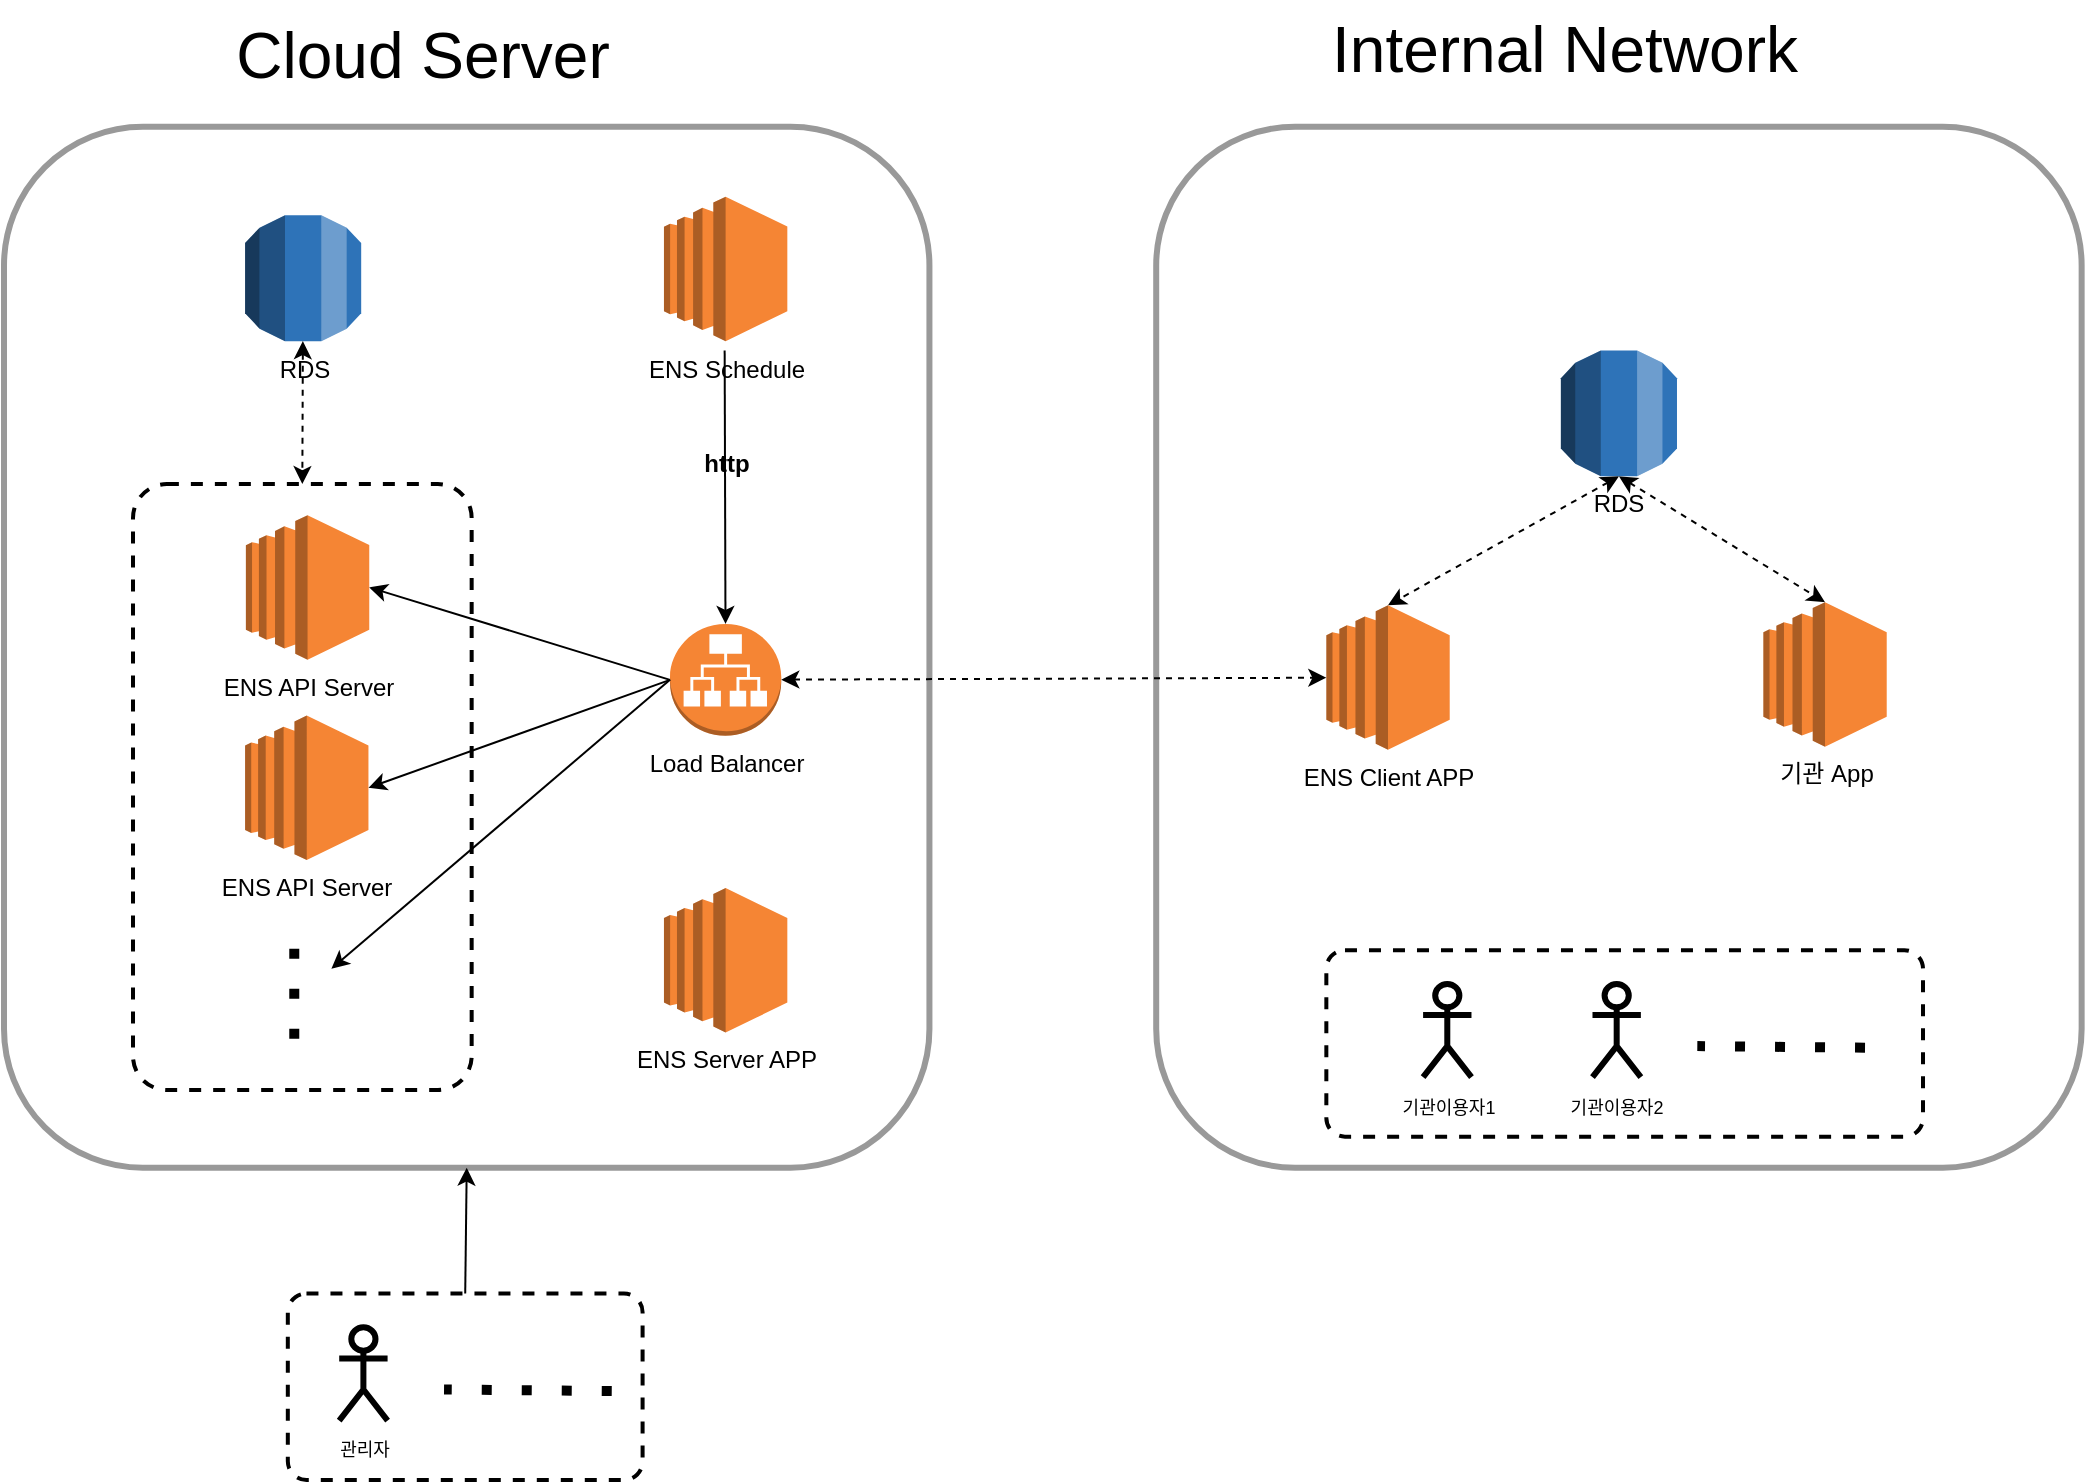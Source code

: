 <mxfile version="20.2.8" type="github" pages="2">
  <diagram id="WI9T0HZ2pTsCkuznbFz-" name="Cloud Server Architecture">
    <mxGraphModel dx="1824" dy="2753" grid="1" gridSize="10" guides="1" tooltips="1" connect="1" arrows="1" fold="1" page="1" pageScale="1" pageWidth="1169" pageHeight="827" math="0" shadow="0">
      <root>
        <mxCell id="0" />
        <mxCell id="1" parent="0" />
        <mxCell id="UxweI9CZ7ki0fJo2VMlg-2" value="" style="group" vertex="1" connectable="0" parent="1">
          <mxGeometry x="65" y="-1600" width="1038.82" height="740" as="geometry" />
        </mxCell>
        <mxCell id="MWuOinmSYjJ5tBn27S7f-32" value="" style="rounded=1;whiteSpace=wrap;html=1;strokeWidth=3;fillColor=none;strokeColor=#999999;perimeterSpacing=0;" parent="UxweI9CZ7ki0fJo2VMlg-2" vertex="1">
          <mxGeometry x="576.105" y="63.357" width="462.715" height="520.494" as="geometry" />
        </mxCell>
        <mxCell id="MWuOinmSYjJ5tBn27S7f-50" value="" style="rounded=1;fillColor=none;gradientColor=none;arcSize=10;dashed=1;strokeColor=default;strokeWidth=2;fontFamily=Helvetica;fontSize=12;fontColor=default;html=1;perimeterSpacing=0;" parent="UxweI9CZ7ki0fJo2VMlg-2" vertex="1">
          <mxGeometry x="661.171" y="475.092" width="298.333" height="93.223" as="geometry" />
        </mxCell>
        <mxCell id="MWuOinmSYjJ5tBn27S7f-3" value="" style="rounded=1;whiteSpace=wrap;html=1;strokeWidth=3;fillColor=none;strokeColor=#999999;perimeterSpacing=0;" parent="UxweI9CZ7ki0fJo2VMlg-2" vertex="1">
          <mxGeometry y="63.357" width="462.715" height="520.494" as="geometry" />
        </mxCell>
        <mxCell id="MWuOinmSYjJ5tBn27S7f-12" value="" style="rounded=1;fillColor=none;gradientColor=none;arcSize=10;dashed=1;strokeColor=default;strokeWidth=2;fontFamily=Helvetica;fontSize=12;fontColor=default;html=1;perimeterSpacing=0;" parent="UxweI9CZ7ki0fJo2VMlg-2" vertex="1">
          <mxGeometry x="64.504" y="242.035" width="169.324" height="302.974" as="geometry" />
        </mxCell>
        <mxCell id="MWuOinmSYjJ5tBn27S7f-15" value="기관 App" style="outlineConnect=0;dashed=0;verticalLabelPosition=bottom;verticalAlign=top;align=center;html=1;shape=mxgraph.aws3.ec2;fillColor=#F58534;gradientColor=none;rounded=1;strokeColor=default;strokeWidth=3;fontFamily=Helvetica;fontSize=12;fontColor=default;" parent="UxweI9CZ7ki0fJo2VMlg-2" vertex="1">
          <mxGeometry x="879.679" y="301.076" width="61.682" height="72.248" as="geometry" />
        </mxCell>
        <mxCell id="MWuOinmSYjJ5tBn27S7f-24" value="RDS" style="outlineConnect=0;dashed=0;verticalLabelPosition=bottom;verticalAlign=top;align=center;html=1;shape=mxgraph.aws3.rds;fillColor=#2E73B8;gradientColor=none;rounded=1;strokeColor=default;strokeWidth=3;fontFamily=Helvetica;fontSize=12;fontColor=default;" parent="UxweI9CZ7ki0fJo2VMlg-2" vertex="1">
          <mxGeometry x="120.543" y="107.638" width="58.054" height="62.925" as="geometry" />
        </mxCell>
        <mxCell id="MWuOinmSYjJ5tBn27S7f-28" value="" style="endArrow=classic;startArrow=classic;html=1;rounded=0;strokeWidth=1;fontFamily=Helvetica;fontSize=12;fontColor=default;strokeColor=default;dashed=1;entryX=0.5;entryY=0;entryDx=0;entryDy=0;" parent="UxweI9CZ7ki0fJo2VMlg-2" source="MWuOinmSYjJ5tBn27S7f-24" target="MWuOinmSYjJ5tBn27S7f-12" edge="1">
          <mxGeometry width="50" height="50" relative="1" as="geometry">
            <mxPoint x="143.522" y="172.117" as="sourcePoint" />
            <mxPoint x="154.206" y="73.457" as="targetPoint" />
          </mxGeometry>
        </mxCell>
        <mxCell id="MWuOinmSYjJ5tBn27S7f-29" value="" style="endArrow=none;startArrow=classic;html=1;rounded=0;strokeWidth=1;fontFamily=Helvetica;fontSize=12;fontColor=default;verticalAlign=middle;startFill=1;endFill=0;" parent="UxweI9CZ7ki0fJo2VMlg-2" source="MWuOinmSYjJ5tBn27S7f-16" edge="1">
          <mxGeometry width="50" height="50" relative="1" as="geometry">
            <mxPoint x="213.873" y="116.961" as="sourcePoint" />
            <mxPoint x="360.326" y="175.225" as="targetPoint" />
          </mxGeometry>
        </mxCell>
        <mxCell id="MWuOinmSYjJ5tBn27S7f-55" value="&lt;font style=&quot;font-size: 12px;&quot;&gt;http&lt;/font&gt;" style="edgeLabel;html=1;align=center;verticalAlign=middle;resizable=0;points=[];fontSize=32;fontFamily=Helvetica;fontColor=default;labelBackgroundColor=none;fontStyle=1" parent="MWuOinmSYjJ5tBn27S7f-29" vertex="1" connectable="0">
          <mxGeometry x="0.269" relative="1" as="geometry">
            <mxPoint as="offset" />
          </mxGeometry>
        </mxCell>
        <mxCell id="MWuOinmSYjJ5tBn27S7f-33" value="ENS Client APP" style="outlineConnect=0;dashed=0;verticalLabelPosition=bottom;verticalAlign=top;align=center;html=1;shape=mxgraph.aws3.ec2;fillColor=#F58534;gradientColor=none;rounded=1;strokeColor=default;strokeWidth=3;fontFamily=Helvetica;fontSize=12;fontColor=default;" parent="UxweI9CZ7ki0fJo2VMlg-2" vertex="1">
          <mxGeometry x="661.171" y="302.629" width="61.682" height="72.248" as="geometry" />
        </mxCell>
        <mxCell id="MWuOinmSYjJ5tBn27S7f-34" value="RDS" style="outlineConnect=0;dashed=0;verticalLabelPosition=bottom;verticalAlign=top;align=center;html=1;shape=mxgraph.aws3.rds;fillColor=#2E73B8;gradientColor=none;rounded=1;strokeColor=default;strokeWidth=3;fontFamily=Helvetica;fontSize=12;fontColor=default;" parent="UxweI9CZ7ki0fJo2VMlg-2" vertex="1">
          <mxGeometry x="778.44" y="175.225" width="58.054" height="62.925" as="geometry" />
        </mxCell>
        <mxCell id="MWuOinmSYjJ5tBn27S7f-38" value="" style="endArrow=classic;startArrow=classic;html=1;rounded=0;dashed=1;strokeColor=default;strokeWidth=1;fontFamily=Helvetica;fontSize=12;fontColor=default;exitX=0.5;exitY=1;exitDx=0;exitDy=0;exitPerimeter=0;entryX=0.5;entryY=0;entryDx=0;entryDy=0;entryPerimeter=0;" parent="UxweI9CZ7ki0fJo2VMlg-2" source="MWuOinmSYjJ5tBn27S7f-34" target="MWuOinmSYjJ5tBn27S7f-33" edge="1">
          <mxGeometry width="50" height="50" relative="1" as="geometry">
            <mxPoint x="604.729" y="366.332" as="sourcePoint" />
            <mxPoint x="645.045" y="327.489" as="targetPoint" />
          </mxGeometry>
        </mxCell>
        <mxCell id="MWuOinmSYjJ5tBn27S7f-39" value="" style="endArrow=classic;startArrow=classic;html=1;rounded=0;dashed=1;strokeColor=default;strokeWidth=1;fontFamily=Helvetica;fontSize=12;fontColor=default;entryX=0.5;entryY=0;entryDx=0;entryDy=0;entryPerimeter=0;exitX=0.5;exitY=1;exitDx=0;exitDy=0;exitPerimeter=0;" parent="UxweI9CZ7ki0fJo2VMlg-2" source="MWuOinmSYjJ5tBn27S7f-34" target="MWuOinmSYjJ5tBn27S7f-15" edge="1">
          <mxGeometry width="50" height="50" relative="1" as="geometry">
            <mxPoint x="604.729" y="366.332" as="sourcePoint" />
            <mxPoint x="645.045" y="327.489" as="targetPoint" />
          </mxGeometry>
        </mxCell>
        <mxCell id="MWuOinmSYjJ5tBn27S7f-8" value="ENS API Server" style="outlineConnect=0;dashed=0;verticalLabelPosition=bottom;verticalAlign=top;align=center;html=1;shape=mxgraph.aws3.ec2;fillColor=#F58534;gradientColor=none;rounded=1;strokeColor=default;strokeWidth=3;fontFamily=Helvetica;fontSize=12;fontColor=default;" parent="UxweI9CZ7ki0fJo2VMlg-2" vertex="1">
          <mxGeometry x="120.543" y="357.786" width="61.682" height="72.248" as="geometry" />
        </mxCell>
        <mxCell id="MWuOinmSYjJ5tBn27S7f-9" value="ENS API Server" style="outlineConnect=0;dashed=0;verticalLabelPosition=bottom;verticalAlign=top;align=center;html=1;shape=mxgraph.aws3.ec2;fillColor=#F58534;gradientColor=none;rounded=1;strokeColor=default;strokeWidth=3;fontFamily=Helvetica;fontSize=12;fontColor=default;" parent="UxweI9CZ7ki0fJo2VMlg-2" vertex="1">
          <mxGeometry x="120.946" y="257.572" width="61.682" height="72.248" as="geometry" />
        </mxCell>
        <mxCell id="MWuOinmSYjJ5tBn27S7f-16" value="Load Balancer" style="outlineConnect=0;dashed=0;verticalLabelPosition=bottom;verticalAlign=top;align=center;html=1;shape=mxgraph.aws3.application_load_balancer;fillColor=#F58534;gradientColor=none;rounded=1;strokeColor=default;strokeWidth=3;fontFamily=Helvetica;fontSize=12;fontColor=default;" parent="UxweI9CZ7ki0fJo2VMlg-2" vertex="1">
          <mxGeometry x="333.004" y="311.952" width="55.635" height="55.934" as="geometry" />
        </mxCell>
        <mxCell id="MWuOinmSYjJ5tBn27S7f-22" value="" style="endArrow=classic;html=1;rounded=0;strokeWidth=1;fontFamily=Helvetica;fontSize=12;fontColor=default;entryX=1;entryY=0.5;entryDx=0;entryDy=0;entryPerimeter=0;exitX=0;exitY=0.5;exitDx=0;exitDy=0;exitPerimeter=0;" parent="UxweI9CZ7ki0fJo2VMlg-2" source="MWuOinmSYjJ5tBn27S7f-16" target="MWuOinmSYjJ5tBn27S7f-9" edge="1">
          <mxGeometry width="50" height="50" relative="1" as="geometry">
            <mxPoint x="314.459" y="467.323" as="sourcePoint" />
            <mxPoint x="354.774" y="428.48" as="targetPoint" />
          </mxGeometry>
        </mxCell>
        <mxCell id="MWuOinmSYjJ5tBn27S7f-23" value="" style="endArrow=classic;html=1;rounded=0;strokeWidth=1;fontFamily=Helvetica;fontSize=12;fontColor=default;entryX=1;entryY=0.5;entryDx=0;entryDy=0;entryPerimeter=0;exitX=0;exitY=0.5;exitDx=0;exitDy=0;exitPerimeter=0;" parent="UxweI9CZ7ki0fJo2VMlg-2" source="MWuOinmSYjJ5tBn27S7f-16" target="MWuOinmSYjJ5tBn27S7f-8" edge="1">
          <mxGeometry width="50" height="50" relative="1" as="geometry">
            <mxPoint x="314.459" y="467.323" as="sourcePoint" />
            <mxPoint x="354.774" y="428.48" as="targetPoint" />
          </mxGeometry>
        </mxCell>
        <mxCell id="MWuOinmSYjJ5tBn27S7f-43" value="" style="endArrow=none;dashed=1;html=1;dashPattern=1 3;strokeWidth=5;rounded=0;strokeColor=default;fontFamily=Helvetica;fontSize=12;fontColor=default;" parent="UxweI9CZ7ki0fJo2VMlg-2" edge="1">
          <mxGeometry width="50" height="50" relative="1" as="geometry">
            <mxPoint x="145.135" y="474.315" as="sourcePoint" />
            <mxPoint x="145.135" y="528.695" as="targetPoint" />
          </mxGeometry>
        </mxCell>
        <mxCell id="MWuOinmSYjJ5tBn27S7f-44" value="" style="endArrow=classic;html=1;rounded=0;strokeWidth=1;fontFamily=Helvetica;fontSize=12;fontColor=default;exitX=0;exitY=0.5;exitDx=0;exitDy=0;exitPerimeter=0;" parent="UxweI9CZ7ki0fJo2VMlg-2" source="MWuOinmSYjJ5tBn27S7f-16" edge="1">
          <mxGeometry width="50" height="50" relative="1" as="geometry">
            <mxPoint x="343.486" y="333.704" as="sourcePoint" />
            <mxPoint x="163.68" y="484.414" as="targetPoint" />
          </mxGeometry>
        </mxCell>
        <mxCell id="MWuOinmSYjJ5tBn27S7f-45" value="ENS Server APP" style="outlineConnect=0;dashed=0;verticalLabelPosition=bottom;verticalAlign=top;align=center;html=1;shape=mxgraph.aws3.ec2;fillColor=#F58534;gradientColor=none;rounded=1;strokeColor=default;strokeWidth=3;fontFamily=Helvetica;fontSize=12;fontColor=default;" parent="UxweI9CZ7ki0fJo2VMlg-2" vertex="1">
          <mxGeometry x="329.981" y="444.017" width="61.682" height="72.248" as="geometry" />
        </mxCell>
        <mxCell id="MWuOinmSYjJ5tBn27S7f-48" value="" style="endArrow=classic;startArrow=classic;html=1;rounded=0;dashed=1;strokeColor=default;strokeWidth=1;fontFamily=Helvetica;fontSize=12;fontColor=default;" parent="UxweI9CZ7ki0fJo2VMlg-2" source="MWuOinmSYjJ5tBn27S7f-16" target="MWuOinmSYjJ5tBn27S7f-33" edge="1">
          <mxGeometry width="50" height="50" relative="1" as="geometry">
            <mxPoint x="604.729" y="366.332" as="sourcePoint" />
            <mxPoint x="645.045" y="327.489" as="targetPoint" />
          </mxGeometry>
        </mxCell>
        <mxCell id="MWuOinmSYjJ5tBn27S7f-49" value="&lt;font style=&quot;font-size: 9px;&quot;&gt;기관이용자1&lt;/font&gt;" style="shape=umlActor;verticalLabelPosition=bottom;verticalAlign=top;html=1;outlineConnect=0;rounded=1;strokeColor=default;strokeWidth=3;fontFamily=Helvetica;fontSize=12;fontColor=default;fillColor=none;" parent="UxweI9CZ7ki0fJo2VMlg-2" vertex="1">
          <mxGeometry x="709.549" y="491.985" width="24.189" height="46.611" as="geometry" />
        </mxCell>
        <mxCell id="MWuOinmSYjJ5tBn27S7f-51" value="Cloud Server" style="text;html=1;align=center;verticalAlign=middle;resizable=0;points=[];autosize=1;strokeColor=none;fillColor=none;fontSize=32;fontFamily=Helvetica;fontColor=default;strokeWidth=1;" parent="UxweI9CZ7ki0fJo2VMlg-2" vertex="1">
          <mxGeometry x="103.727" y="2.565" width="210" height="50" as="geometry" />
        </mxCell>
        <mxCell id="MWuOinmSYjJ5tBn27S7f-52" value="Internal Network" style="text;html=1;align=center;verticalAlign=middle;resizable=0;points=[];autosize=1;strokeColor=none;fillColor=none;fontSize=32;fontFamily=Helvetica;fontColor=default;strokeWidth=1;" parent="UxweI9CZ7ki0fJo2VMlg-2" vertex="1">
          <mxGeometry x="650.002" width="260" height="50" as="geometry" />
        </mxCell>
        <mxCell id="MWuOinmSYjJ5tBn27S7f-54" value="ENS Schedule" style="outlineConnect=0;dashed=0;verticalLabelPosition=bottom;verticalAlign=top;align=center;html=1;shape=mxgraph.aws3.ec2;fillColor=#F58534;gradientColor=none;rounded=1;strokeColor=default;strokeWidth=3;fontFamily=Helvetica;fontSize=12;fontColor=default;" parent="UxweI9CZ7ki0fJo2VMlg-2" vertex="1">
          <mxGeometry x="329.981" y="98.316" width="61.682" height="72.248" as="geometry" />
        </mxCell>
        <mxCell id="MWuOinmSYjJ5tBn27S7f-56" value="" style="endArrow=none;dashed=1;html=1;dashPattern=1 3;strokeWidth=5;rounded=0;strokeColor=default;fontFamily=Helvetica;fontSize=12;fontColor=default;" parent="UxweI9CZ7ki0fJo2VMlg-2" edge="1">
          <mxGeometry width="50" height="50" relative="1" as="geometry">
            <mxPoint x="930.509" y="523.836" as="sourcePoint" />
            <mxPoint x="846.653" y="523.059" as="targetPoint" />
          </mxGeometry>
        </mxCell>
        <mxCell id="MWuOinmSYjJ5tBn27S7f-57" value="&lt;font style=&quot;font-size: 9px;&quot;&gt;기관이용자2&lt;/font&gt;" style="shape=umlActor;verticalLabelPosition=bottom;verticalAlign=top;html=1;outlineConnect=0;rounded=1;strokeColor=default;strokeWidth=3;fontFamily=Helvetica;fontSize=12;fontColor=default;fillColor=none;" parent="UxweI9CZ7ki0fJo2VMlg-2" vertex="1">
          <mxGeometry x="794.243" y="491.985" width="24.189" height="46.611" as="geometry" />
        </mxCell>
        <mxCell id="MWuOinmSYjJ5tBn27S7f-66" value="" style="endArrow=classic;html=1;rounded=0;strokeColor=default;strokeWidth=1;fontFamily=Helvetica;fontSize=12;fontColor=default;exitX=0.5;exitY=0;exitDx=0;exitDy=0;entryX=0.5;entryY=1;entryDx=0;entryDy=0;" parent="UxweI9CZ7ki0fJo2VMlg-2" source="MWuOinmSYjJ5tBn27S7f-60" target="MWuOinmSYjJ5tBn27S7f-3" edge="1">
          <mxGeometry width="50" height="50" relative="1" as="geometry">
            <mxPoint x="467.657" y="451.786" as="sourcePoint" />
            <mxPoint x="507.973" y="412.943" as="targetPoint" />
          </mxGeometry>
        </mxCell>
        <mxCell id="MWuOinmSYjJ5tBn27S7f-60" value="" style="rounded=1;fillColor=none;gradientColor=none;arcSize=10;dashed=1;strokeColor=default;strokeWidth=2;fontFamily=Helvetica;fontSize=12;fontColor=default;html=1;perimeterSpacing=0;" parent="UxweI9CZ7ki0fJo2VMlg-2" vertex="1">
          <mxGeometry x="141.91" y="646.777" width="177.387" height="93.223" as="geometry" />
        </mxCell>
        <mxCell id="MWuOinmSYjJ5tBn27S7f-62" value="" style="endArrow=none;dashed=1;html=1;dashPattern=1 3;strokeWidth=5;rounded=0;strokeColor=default;fontFamily=Helvetica;fontSize=12;fontColor=default;" parent="UxweI9CZ7ki0fJo2VMlg-2" edge="1">
          <mxGeometry width="50" height="50" relative="1" as="geometry">
            <mxPoint x="303.872" y="695.522" as="sourcePoint" />
            <mxPoint x="220.017" y="694.745" as="targetPoint" />
          </mxGeometry>
        </mxCell>
        <mxCell id="MWuOinmSYjJ5tBn27S7f-63" value="&lt;font style=&quot;font-size: 9px;&quot;&gt;관리자&lt;/font&gt;" style="shape=umlActor;verticalLabelPosition=bottom;verticalAlign=top;html=1;outlineConnect=0;rounded=1;strokeColor=default;strokeWidth=3;fontFamily=Helvetica;fontSize=12;fontColor=default;fillColor=none;" parent="UxweI9CZ7ki0fJo2VMlg-2" vertex="1">
          <mxGeometry x="167.607" y="663.67" width="24.189" height="46.611" as="geometry" />
        </mxCell>
      </root>
    </mxGraphModel>
  </diagram>
  <diagram id="dLNxAnL7FNfLAIkEp8ap" name="페이지-2">
    <mxGraphModel dx="1277" dy="1596" grid="1" gridSize="10" guides="1" tooltips="1" connect="1" arrows="1" fold="1" page="1" pageScale="1" pageWidth="1169" pageHeight="827" math="0" shadow="0">
      <root>
        <mxCell id="0" />
        <mxCell id="1" parent="0" />
        <mxCell id="hufRR-_0UuVEay8mhZ64-1" value="" style="rounded=1;whiteSpace=wrap;html=1;strokeWidth=3;fillColor=none;strokeColor=#999999;perimeterSpacing=0;" vertex="1" parent="1">
          <mxGeometry x="80" y="-740" width="1000" height="680" as="geometry" />
        </mxCell>
        <mxCell id="hufRR-_0UuVEay8mhZ64-2" value="ENS API Server" style="outlineConnect=0;dashed=0;verticalLabelPosition=bottom;verticalAlign=top;align=center;html=1;shape=mxgraph.aws3.ec2;fillColor=#F58534;gradientColor=none;rounded=1;strokeColor=default;strokeWidth=3;fontFamily=Helvetica;fontSize=12;fontColor=default;" vertex="1" parent="1">
          <mxGeometry x="200.003" y="-670.004" width="61.682" height="72.248" as="geometry" />
        </mxCell>
        <mxCell id="hufRR-_0UuVEay8mhZ64-3" value="Log Server" style="outlineConnect=0;dashed=0;verticalLabelPosition=bottom;verticalAlign=top;align=center;html=1;shape=mxgraph.aws3.ec2;fillColor=#F58534;gradientColor=none;rounded=1;strokeColor=default;strokeWidth=3;fontFamily=Helvetica;fontSize=12;fontColor=default;" vertex="1" parent="1">
          <mxGeometry x="900.003" y="-560.004" width="61.682" height="72.248" as="geometry" />
        </mxCell>
      </root>
    </mxGraphModel>
  </diagram>
</mxfile>
